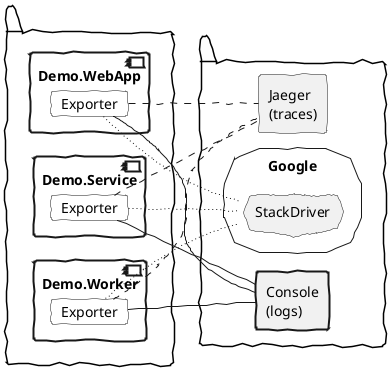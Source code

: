 @startuml

left to right direction
skinparam handwritten true
skinparam useBetaStyle true
<style>
    component
    {
        backgroundColor white
    }
    component, database, queue, rectangle {
        lineThickness 2
    }
    .ui {
        lineStyle 2
    }
</style>

folder app as " " {

component Demo.WebApp {
    card webapp_exporter as "Exporter" #ffffff
}
component Demo.Service {
    card service_exporter as "Exporter" #ffffff
}
component Demo.Worker {
    card worker_exporter as "Exporter" #ffffff
}
}

folder dest as " " {

rectangle Console [
    Console
    (logs)
]

agent Jaeger [
    Jaeger
    (traces)
]

storage Google {
    cloud StackDriver
}
}

'Demo.WebApp -- Console #ababab
'Demo.Service -- Console #ababab
'Demo.Worker -- Console #ababab

'Demo.WebApp -- Jaeger #ed1f4f
'Demo.Service -- Jaeger #ed1f4f
'Demo.Worker -- Jaeger #ed1f4f

'Demo.WebApp -- StackDriver #834cc2
'Demo.Service -- StackDriver #834cc2
'Demo.Worker -- StackDriver #834cc2

webapp_exporter -- Console 
service_exporter -- Console 
worker_exporter -- Console 

webapp_exporter .. Jaeger 
service_exporter .. Jaeger 
worker_exporter .. Jaeger 

webapp_exporter ~~ StackDriver 
service_exporter ~~ StackDriver 
worker_exporter ~~ StackDriver 

@endml
